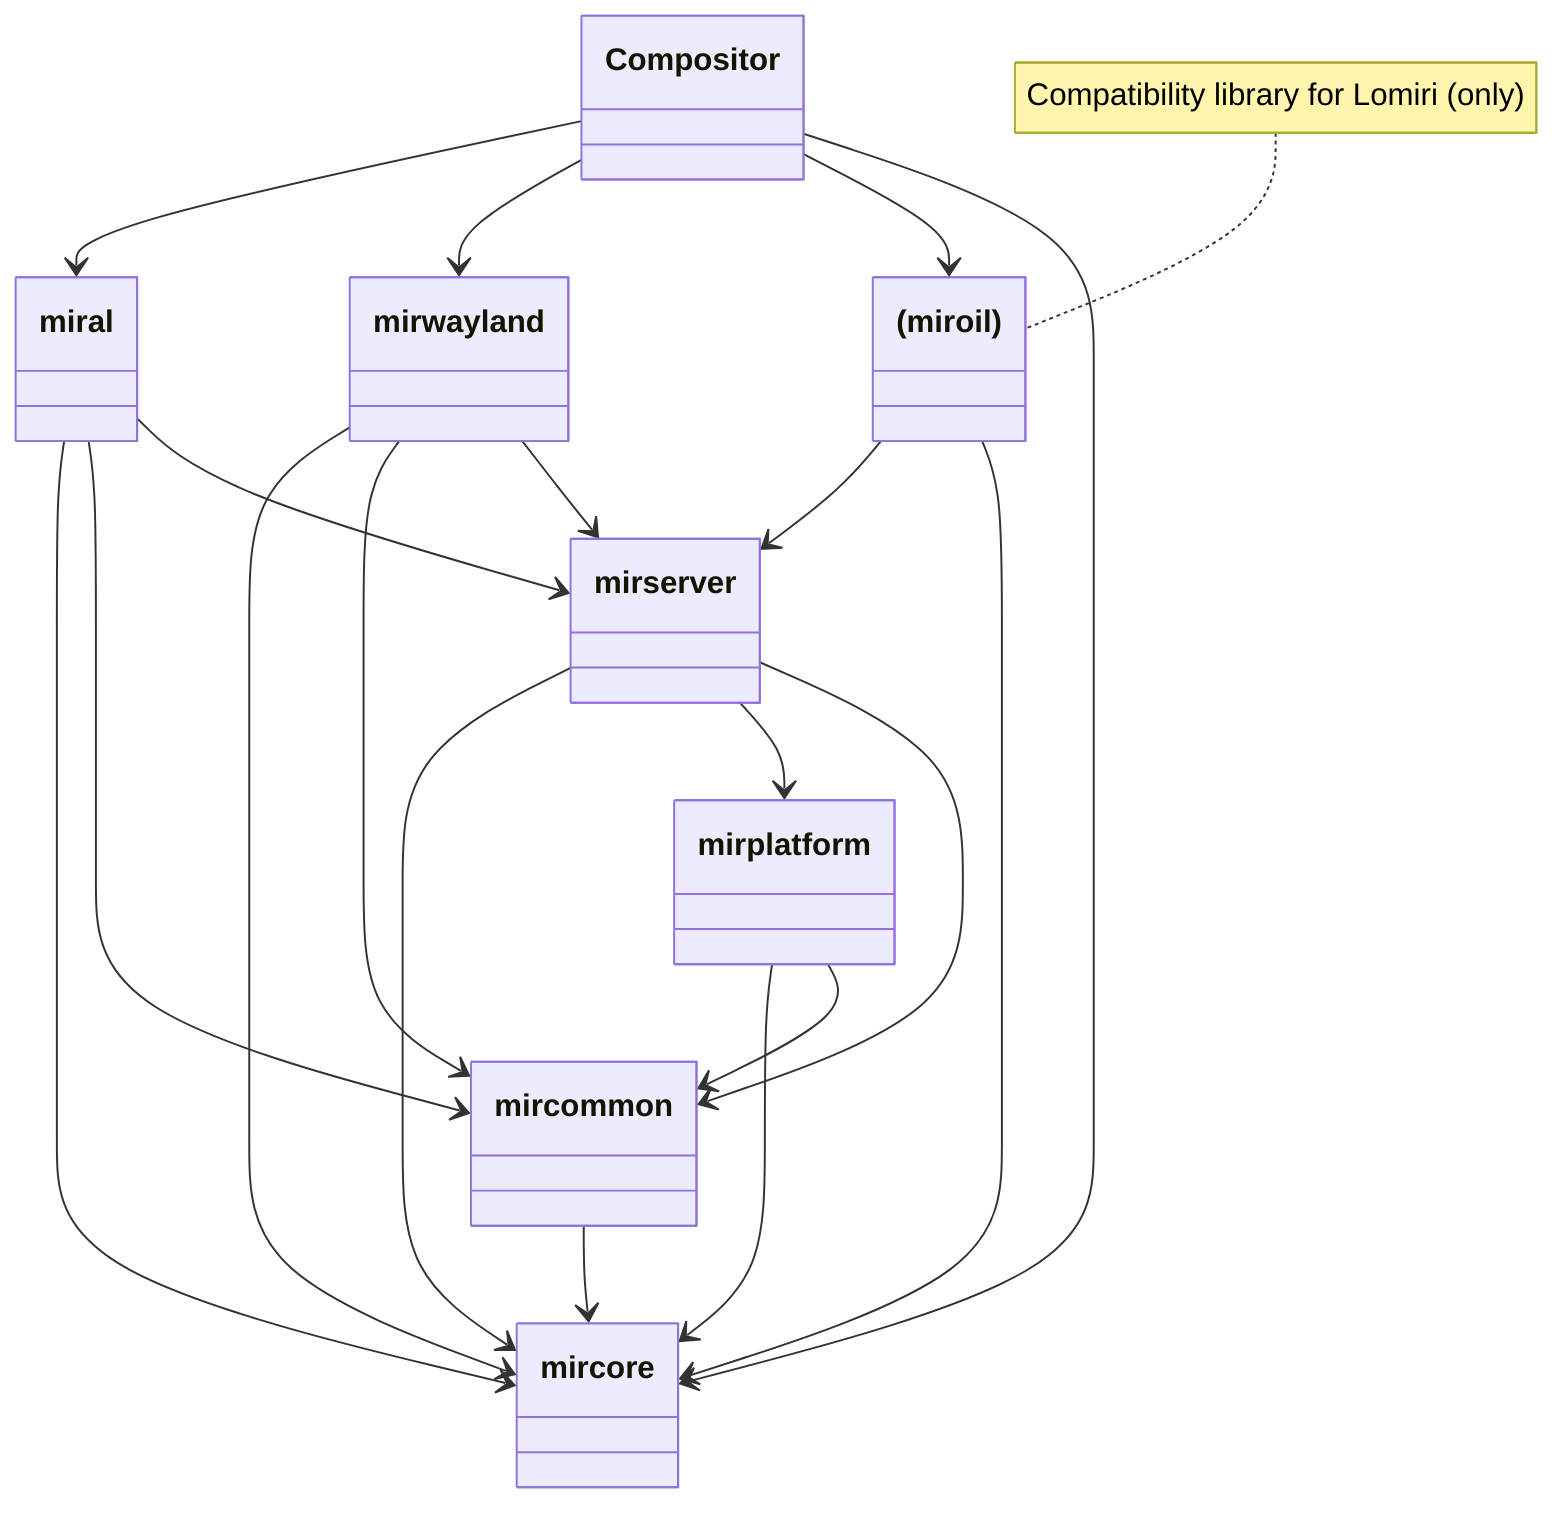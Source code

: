 classDiagram
    mirserver --> mircore
    mircommon --> mircore
    mirplatform --> mircore
    mirwayland --> mircore
    miral --> mircore

    mirserver --> mirplatform
    mirplatform --> mircommon
    miral --> mircommon
    mirserver --> mircommon
    mirwayland --> mircommon


    miral --> mirserver
    mirwayland --> mirserver
    miroil --> mirserver

    Compositor --> miral
    Compositor --> mirwayland
    Compositor --> miroil

    Compositor --> mircore

    miroil --> mircore
    class miroil["(miroil)"]
    note for miroil "Compatibility library for Lomiri (only)"